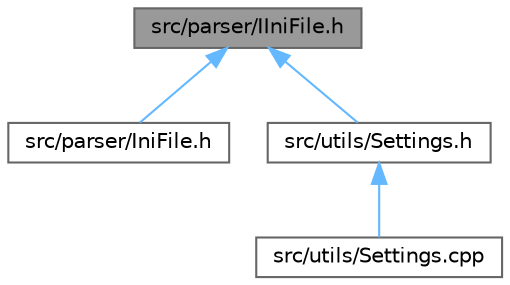 digraph "src/parser/IIniFile.h"
{
 // LATEX_PDF_SIZE
  bgcolor="transparent";
  edge [fontname=Helvetica,fontsize=10,labelfontname=Helvetica,labelfontsize=10];
  node [fontname=Helvetica,fontsize=10,shape=box,height=0.2,width=0.4];
  Node1 [id="Node000001",label="src/parser/IIniFile.h",height=0.2,width=0.4,color="gray40", fillcolor="grey60", style="filled", fontcolor="black",tooltip="Interface declaration of parsed .ini file handler class of csvhelper."];
  Node1 -> Node2 [id="edge1_Node000001_Node000002",dir="back",color="steelblue1",style="solid",tooltip=" "];
  Node2 [id="Node000002",label="src/parser/IniFile.h",height=0.2,width=0.4,color="grey40", fillcolor="white", style="filled",URL="$_ini_file_8h.html",tooltip="Definition of parsed .ini file handler class of csvhelper."];
  Node1 -> Node3 [id="edge2_Node000001_Node000003",dir="back",color="steelblue1",style="solid",tooltip=" "];
  Node3 [id="Node000003",label="src/utils/Settings.h",height=0.2,width=0.4,color="grey40", fillcolor="white", style="filled",URL="$_settings_8h.html",tooltip="Declaration of the settings class for csvhelper."];
  Node3 -> Node4 [id="edge3_Node000003_Node000004",dir="back",color="steelblue1",style="solid",tooltip=" "];
  Node4 [id="Node000004",label="src/utils/Settings.cpp",height=0.2,width=0.4,color="grey40", fillcolor="white", style="filled",URL="$_settings_8cpp.html",tooltip="Implementation of the settings class for csvhelper."];
}
